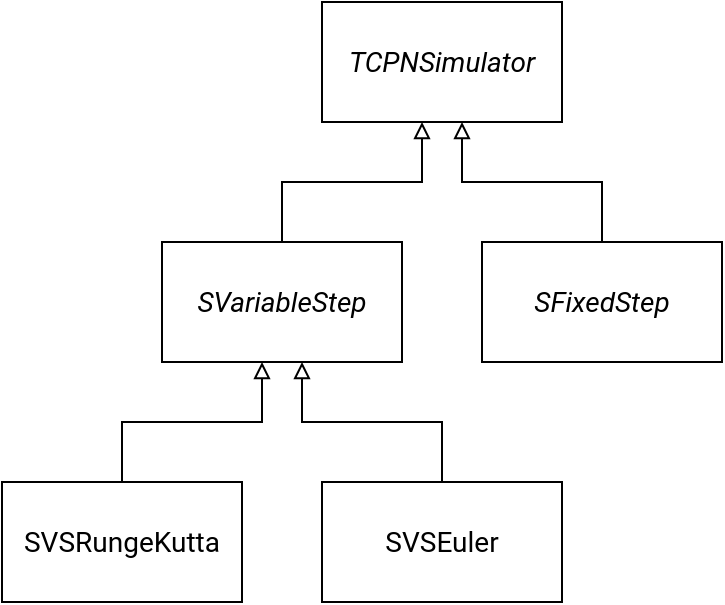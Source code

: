 <mxfile version="14.6.13" type="device"><diagram id="l5PyxaAppPeOLtwRawkb" name="Page-1"><mxGraphModel dx="1422" dy="794" grid="1" gridSize="10" guides="1" tooltips="1" connect="1" arrows="1" fold="1" page="1" pageScale="1" pageWidth="850" pageHeight="1100" math="0" shadow="0"><root><mxCell id="0"/><mxCell id="1" parent="0"/><mxCell id="FuuCIOajNwqp-mJIgdLV-1" value="TCPNSimulator" style="rounded=0;whiteSpace=wrap;html=1;fontStyle=2;fontFamily=Roboto;fontSource=https%3A%2F%2Ffonts.googleapis.com%2Fcss%3Ffamily%3DRoboto;fontSize=14;" parent="1" vertex="1"><mxGeometry x="320" width="120" height="60" as="geometry"/></mxCell><mxCell id="FuuCIOajNwqp-mJIgdLV-4" style="rounded=0;orthogonalLoop=1;jettySize=auto;html=1;endArrow=block;endFill=0;edgeStyle=orthogonalEdgeStyle;" parent="1" source="FuuCIOajNwqp-mJIgdLV-2" target="uw3WaOzDt7VPmkLeX8uC-1" edge="1"><mxGeometry relative="1" as="geometry"><Array as="points"><mxPoint x="220" y="210"/><mxPoint x="290" y="210"/></Array></mxGeometry></mxCell><mxCell id="FuuCIOajNwqp-mJIgdLV-2" value="SVSRungeKutta" style="rounded=0;whiteSpace=wrap;html=1;fontFamily=Roboto;fontSource=https%3A%2F%2Ffonts.googleapis.com%2Fcss%3Ffamily%3DRoboto;fontSize=14;" parent="1" vertex="1"><mxGeometry x="160" y="240" width="120" height="60" as="geometry"/></mxCell><mxCell id="FuuCIOajNwqp-mJIgdLV-5" style="rounded=0;orthogonalLoop=1;jettySize=auto;html=1;endArrow=block;endFill=0;edgeStyle=orthogonalEdgeStyle;" parent="1" source="FuuCIOajNwqp-mJIgdLV-3" target="uw3WaOzDt7VPmkLeX8uC-1" edge="1"><mxGeometry relative="1" as="geometry"><Array as="points"><mxPoint x="380" y="210"/><mxPoint x="310" y="210"/></Array></mxGeometry></mxCell><mxCell id="FuuCIOajNwqp-mJIgdLV-3" value="SVSEuler" style="rounded=0;whiteSpace=wrap;html=1;fontFamily=Roboto;fontSource=https%3A%2F%2Ffonts.googleapis.com%2Fcss%3Ffamily%3DRoboto;fontStyle=0;fontSize=14;" parent="1" vertex="1"><mxGeometry x="320" y="240" width="120" height="60" as="geometry"/></mxCell><mxCell id="uw3WaOzDt7VPmkLeX8uC-3" style="edgeStyle=orthogonalEdgeStyle;rounded=0;orthogonalLoop=1;jettySize=auto;html=1;endArrow=block;endFill=0;" edge="1" parent="1" source="uw3WaOzDt7VPmkLeX8uC-1" target="FuuCIOajNwqp-mJIgdLV-1"><mxGeometry relative="1" as="geometry"><Array as="points"><mxPoint x="300" y="90"/><mxPoint x="370" y="90"/></Array></mxGeometry></mxCell><mxCell id="uw3WaOzDt7VPmkLeX8uC-1" value="SVariableStep" style="rounded=0;whiteSpace=wrap;html=1;fontStyle=2;fontFamily=Roboto;fontSource=https%3A%2F%2Ffonts.googleapis.com%2Fcss%3Ffamily%3DRoboto;fontSize=14;" vertex="1" parent="1"><mxGeometry x="240" y="120" width="120" height="60" as="geometry"/></mxCell><mxCell id="uw3WaOzDt7VPmkLeX8uC-4" style="edgeStyle=orthogonalEdgeStyle;rounded=0;orthogonalLoop=1;jettySize=auto;html=1;endArrow=block;endFill=0;" edge="1" parent="1" source="uw3WaOzDt7VPmkLeX8uC-2" target="FuuCIOajNwqp-mJIgdLV-1"><mxGeometry relative="1" as="geometry"><Array as="points"><mxPoint x="460" y="90"/><mxPoint x="390" y="90"/></Array></mxGeometry></mxCell><mxCell id="uw3WaOzDt7VPmkLeX8uC-2" value="SFixedStep" style="rounded=0;whiteSpace=wrap;html=1;fontStyle=2;fontFamily=Roboto;fontSource=https%3A%2F%2Ffonts.googleapis.com%2Fcss%3Ffamily%3DRoboto;fontSize=14;" vertex="1" parent="1"><mxGeometry x="400" y="120" width="120" height="60" as="geometry"/></mxCell></root></mxGraphModel></diagram></mxfile>